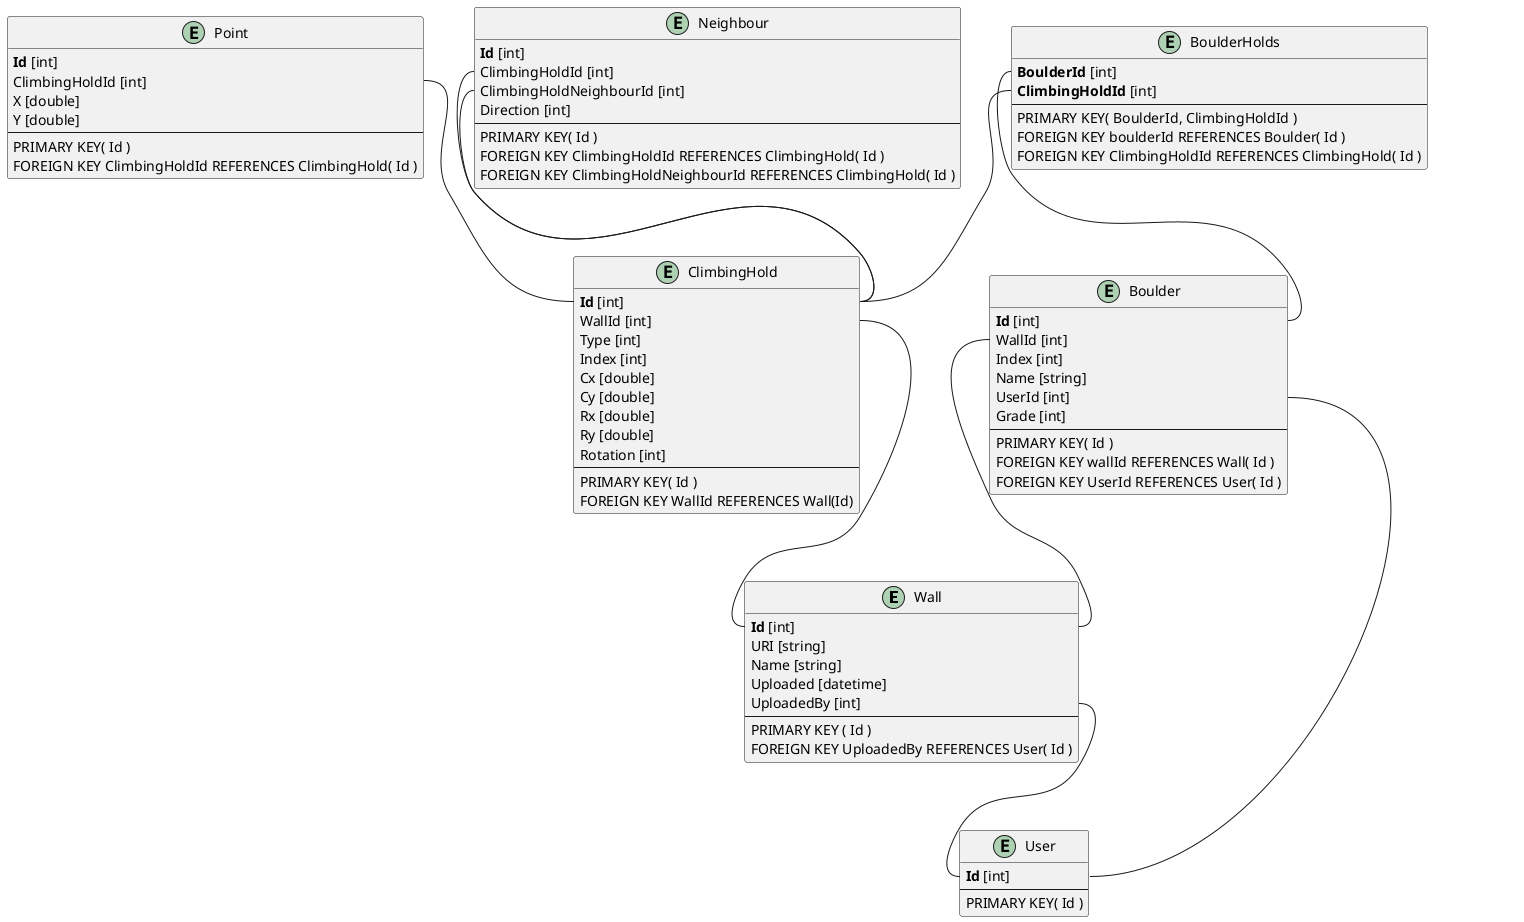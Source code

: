 @startuml
entity Wall {
 **Id** [int]
 URI [string]
 Name [string]
 Uploaded [datetime]
 UploadedBy [int]
---
PRIMARY KEY ( Id )
FOREIGN KEY UploadedBy REFERENCES User( Id )
}

entity ClimbingHold {
 **Id** [int]
 WallId [int]
 Type [int]
 Index [int]
 Cx [double]
 Cy [double]
 Rx [double]
 Ry [double]
 Rotation [int]
---
PRIMARY KEY( Id )
FOREIGN KEY WallId REFERENCES Wall(Id)
}

entity Point {
 **Id** [int]
 ClimbingHoldId [int]
 X [double]
 Y [double]
---
PRIMARY KEY( Id )
FOREIGN KEY ClimbingHoldId REFERENCES ClimbingHold( Id )
}

entity Neighbour {
 **Id** [int]
 ClimbingHoldId [int]
 ClimbingHoldNeighbourId [int]
 Direction [int]
 ---
 PRIMARY KEY( Id )
 FOREIGN KEY ClimbingHoldId REFERENCES ClimbingHold( Id )
 FOREIGN KEY ClimbingHoldNeighbourId REFERENCES ClimbingHold( Id )
}

entity Boulder {
 **Id** [int]
 WallId [int]
 Index [int]
 Name [string]
 UserId [int]
 Grade [int]
 ---
 PRIMARY KEY( Id )
 FOREIGN KEY wallId REFERENCES Wall( Id )
 FOREIGN KEY UserId REFERENCES User( Id )
}

entity BoulderHolds {
 **BoulderId** [int]
 **ClimbingHoldId** [int]
 ---
 PRIMARY KEY( BoulderId, ClimbingHoldId )
 FOREIGN KEY boulderId REFERENCES Boulder( Id )
 FOREIGN KEY ClimbingHoldId REFERENCES ClimbingHold( Id )
}

entity User {
 **Id** [int]
 ---
 PRIMARY KEY( Id )
}

ClimbingHold::WallId -- Wall::Id
Point::ClimbingHoldId -- ClimbingHold::Id
Boulder::WallId -- Wall::Id
Neighbour::ClimbingHoldId -- ClimbingHold::Id
Neighbour::ClimbingHoldNeighbourId -- ClimbingHold::Id
Boulder::UserId -- User::Id
BoulderHolds::BoulderId -- Boulder::Id
BoulderHolds::ClimbingHoldId -- ClimbingHold::Id
Wall::UploadedBy -- User::Id
@enduml